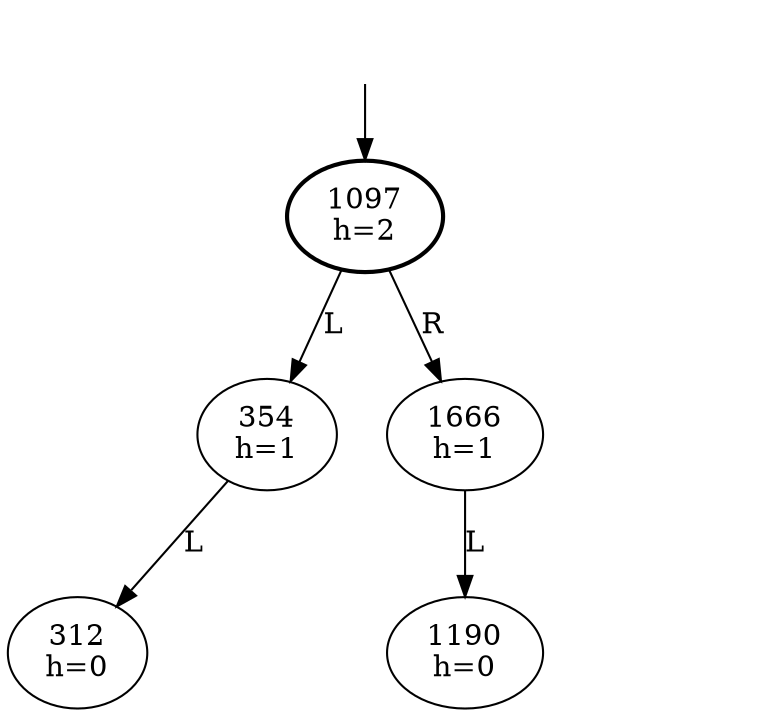 digraph {
  DUMMY [style=invis];
  DUMMY -> 1097;
  1097 [penwidth=2];

  1097 [label="1097\nh=2"];

  1097 -> 354 [label="L"];
  354 [label="354\nh=1"];

  354 -> 312 [label="L"];
  312 [label="312\nh=0"];



  354 -> R_354 [style=invis];
  R_354 [style=invis];

  1097 -> 1666 [label="R"];
  1666 [label="1666\nh=1"];

  1666 -> 1190 [label="L"];
  1190 [label="1190\nh=0"];



  1666 -> R_1666 [style=invis];
  R_1666 [style=invis];

}
